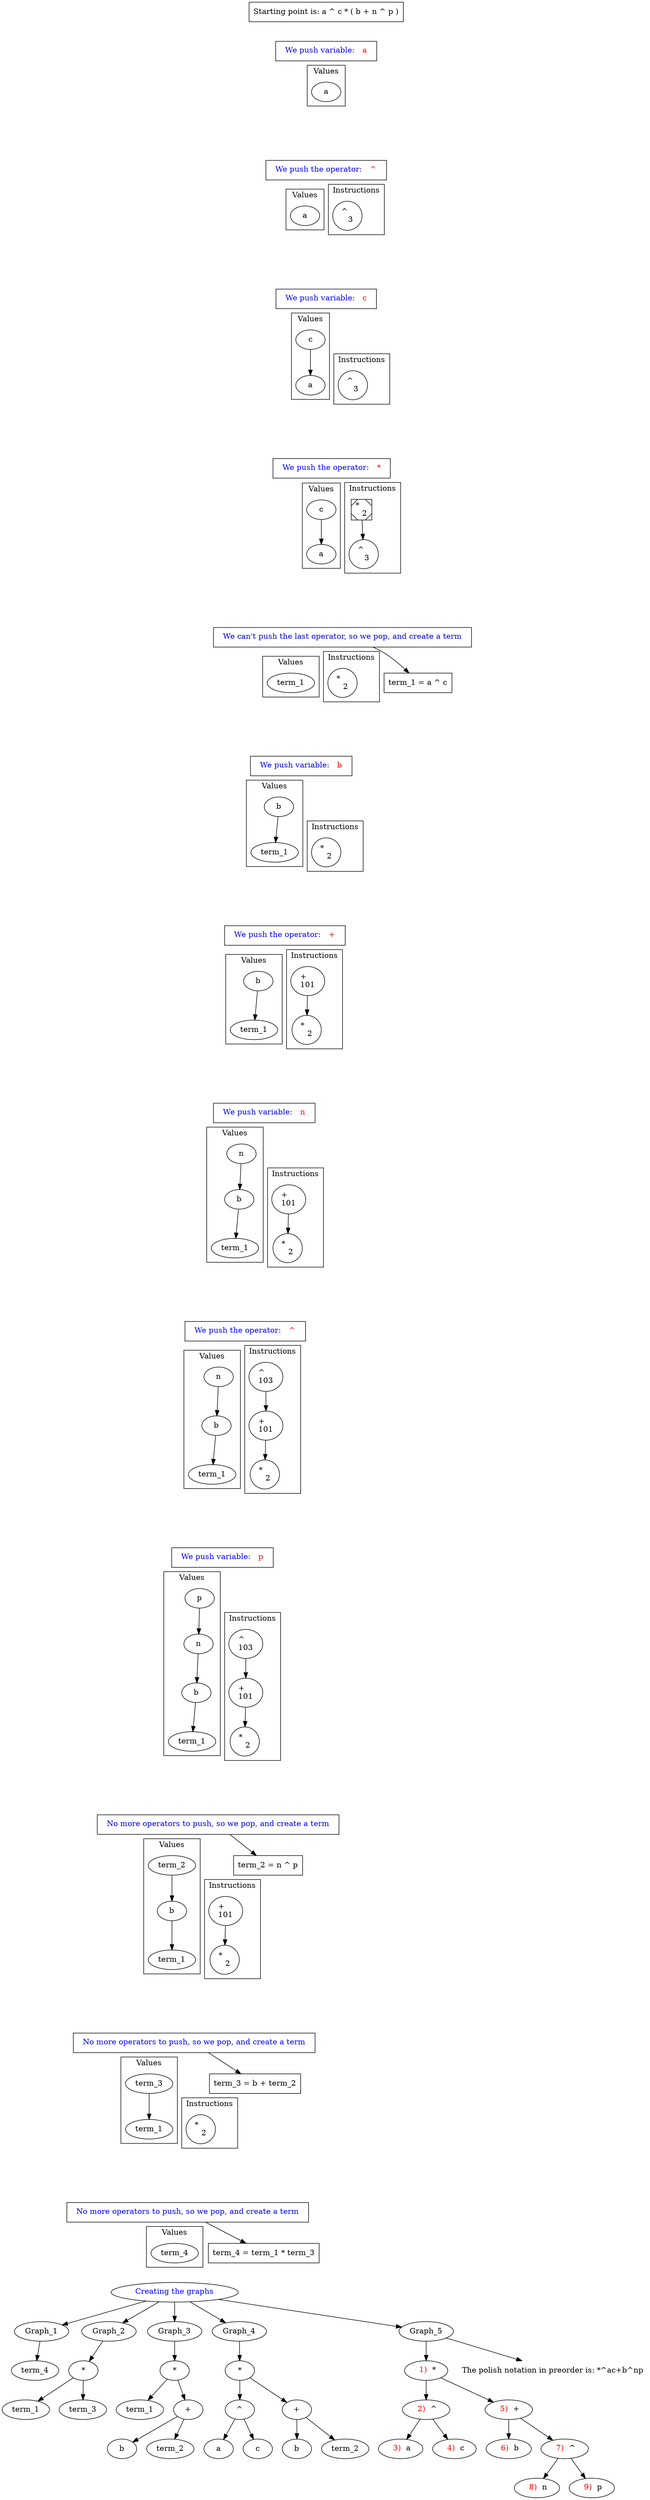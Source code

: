 digraph G {
	start_prop [label="Starting point is: a ^ c * ( b + n ^ p )" shape=box]
	start_prop -> "1_start_1" [label="" color=transparent]
	subgraph cluster_1 {
		"1_1_value_0" [label=a]
		label=Values
	}
	subgraph cluster_2 {
		label=Instructions
	}
	"1_start_1" [label=< <FONT COLOR='BLUE' > We push variable: </FONT> <FONT COLOR='RED' > a </FONT> > shape=box]
	"1_start_1" -> "1_1_value_0" [label="" color=transparent]
	"1_end_1" [label="" color=transparent]
	"1_1_value_0" -> "1_end_1" [label="" color=transparent]
	subgraph cluster_4 {
		"2_4_value_0" [label=a]
		label=Values
	}
	subgraph cluster_5 {
		"2_5_instruction_0" [label="^\l3\r"]
		label=Instructions
	}
	"2_start_2" [label=< <FONT COLOR='BLUE' > We push the operator: </FONT> <FONT COLOR='RED'> ^ </FONT> > shape=box]
	"2_start_2" -> "2_4_value_0" [label="" color=transparent]
	"2_start_2" -> "2_5_instruction_0" [label="" color=transparent]
	"2_end_2" [label="" color=transparent]
	"2_4_value_0" -> "2_end_2" [label="" color=transparent]
	"2_5_instruction_0" -> "2_end_2" [label="" color=transparent]
	"1_end_1" -> "2_start_2" [label="" color=transparent]
	subgraph cluster_7 {
		"3_7_value_0" [label=c]
		"3_7_value_1" [label=a]
		"3_7_value_0" -> "3_7_value_1"
		label=Values
	}
	subgraph cluster_8 {
		"3_8_instruction_0" [label="^\l3\r"]
		label=Instructions
	}
	"3_start_3" [label=< <FONT COLOR='BLUE' > We push variable: </FONT> <FONT COLOR='RED' > c </FONT> > shape=box]
	"3_start_3" -> "3_7_value_0" [label="" color=transparent]
	"3_start_3" -> "3_8_instruction_0" [label="" color=transparent]
	"3_end_3" [label="" color=transparent]
	"3_7_value_1" -> "3_end_3" [label="" color=transparent]
	"3_8_instruction_0" -> "3_end_3" [label="" color=transparent]
	"2_end_2" -> "3_start_3" [label="" color=transparent]
	subgraph cluster_10 {
		"4_10_value_0" [label=c]
		"4_10_value_1" [label=a]
		"4_10_value_0" -> "4_10_value_1"
		label=Values
	}
	subgraph cluster_11 {
		"4_11_instruction_0" [label="*\l2\r" shape=Msquare]
		"4_11_instruction_1" [label="^\l3\r"]
		"4_11_instruction_0" -> "4_11_instruction_1"
		label=Instructions
	}
	"4_start_4" [label=< <FONT COLOR='BLUE' > We push the operator: </FONT> <FONT COLOR='RED'> * </FONT> > shape=box]
	"4_start_4" -> "4_10_value_0" [label="" color=transparent]
	"4_start_4" -> "4_11_instruction_0" [label="" color=transparent]
	"4_end_4" [label="" color=transparent]
	"4_10_value_1" -> "4_end_4" [label="" color=transparent]
	"4_11_instruction_1" -> "4_end_4" [label="" color=transparent]
	"3_end_3" -> "4_start_4" [label="" color=transparent]
	subgraph cluster_13 {
		"5_13_value_0" [label=term_1]
		label=Values
	}
	subgraph cluster_14 {
		"5_14_instruction_0" [label="*\l2\r"]
		label=Instructions
	}
	"5_start_5" [label=< <FONT COLOR='BLUE' > We can't push the last operator, so we pop, and create a term </FONT> > shape=box]
	"5_start_5" -> "5_13_value_0" [label="" color=transparent]
	term_5 [label="term_1 = a ^ c" shape=box]
	"5_start_5" -> term_5
	"5_start_5" -> "5_14_instruction_0" [label="" color=transparent]
	"5_end_5" [label="" color=transparent]
	"5_13_value_0" -> "5_end_5" [label="" color=transparent]
	"5_14_instruction_0" -> "5_end_5" [label="" color=transparent]
	"4_end_4" -> "5_start_5" [label="" color=transparent]
	subgraph cluster_16 {
		"6_16_value_0" [label=b]
		"6_16_value_1" [label=term_1]
		"6_16_value_0" -> "6_16_value_1"
		label=Values
	}
	subgraph cluster_17 {
		"6_17_instruction_0" [label="*\l2\r"]
		label=Instructions
	}
	"6_start_6" [label=< <FONT COLOR='BLUE' > We push variable: </FONT> <FONT COLOR='RED' > b </FONT> > shape=box]
	"6_start_6" -> "6_16_value_0" [label="" color=transparent]
	"6_start_6" -> "6_17_instruction_0" [label="" color=transparent]
	"6_end_6" [label="" color=transparent]
	"6_16_value_1" -> "6_end_6" [label="" color=transparent]
	"6_17_instruction_0" -> "6_end_6" [label="" color=transparent]
	"5_end_5" -> "6_start_6" [label="" color=transparent]
	subgraph cluster_19 {
		"7_19_value_0" [label=b]
		"7_19_value_1" [label=term_1]
		"7_19_value_0" -> "7_19_value_1"
		label=Values
	}
	subgraph cluster_20 {
		"7_20_instruction_0" [label="+\l101\r"]
		"7_20_instruction_1" [label="*\l2\r"]
		"7_20_instruction_0" -> "7_20_instruction_1"
		label=Instructions
	}
	"7_start_7" [label=< <FONT COLOR='BLUE' > We push the operator: </FONT> <FONT COLOR='RED'> + </FONT> > shape=box]
	"7_start_7" -> "7_19_value_0" [label="" color=transparent]
	"7_start_7" -> "7_20_instruction_0" [label="" color=transparent]
	"7_end_7" [label="" color=transparent]
	"7_19_value_1" -> "7_end_7" [label="" color=transparent]
	"7_20_instruction_1" -> "7_end_7" [label="" color=transparent]
	"6_end_6" -> "7_start_7" [label="" color=transparent]
	subgraph cluster_22 {
		"8_22_value_0" [label=n]
		"8_22_value_1" [label=b]
		"8_22_value_2" [label=term_1]
		"8_22_value_0" -> "8_22_value_1"
		"8_22_value_1" -> "8_22_value_2"
		label=Values
	}
	subgraph cluster_23 {
		"8_23_instruction_0" [label="+\l101\r"]
		"8_23_instruction_1" [label="*\l2\r"]
		"8_23_instruction_0" -> "8_23_instruction_1"
		label=Instructions
	}
	"8_start_8" [label=< <FONT COLOR='BLUE' > We push variable: </FONT> <FONT COLOR='RED' > n </FONT> > shape=box]
	"8_start_8" -> "8_22_value_0" [label="" color=transparent]
	"8_start_8" -> "8_23_instruction_0" [label="" color=transparent]
	"8_end_8" [label="" color=transparent]
	"8_22_value_2" -> "8_end_8" [label="" color=transparent]
	"8_23_instruction_1" -> "8_end_8" [label="" color=transparent]
	"7_end_7" -> "8_start_8" [label="" color=transparent]
	subgraph cluster_25 {
		"9_25_value_0" [label=n]
		"9_25_value_1" [label=b]
		"9_25_value_2" [label=term_1]
		"9_25_value_0" -> "9_25_value_1"
		"9_25_value_1" -> "9_25_value_2"
		label=Values
	}
	subgraph cluster_26 {
		"9_26_instruction_0" [label="^\l103\r"]
		"9_26_instruction_1" [label="+\l101\r"]
		"9_26_instruction_2" [label="*\l2\r"]
		"9_26_instruction_0" -> "9_26_instruction_1"
		"9_26_instruction_1" -> "9_26_instruction_2"
		label=Instructions
	}
	"9_start_9" [label=< <FONT COLOR='BLUE' > We push the operator: </FONT> <FONT COLOR='RED'> ^ </FONT> > shape=box]
	"9_start_9" -> "9_25_value_0" [label="" color=transparent]
	"9_start_9" -> "9_26_instruction_0" [label="" color=transparent]
	"9_end_9" [label="" color=transparent]
	"9_25_value_2" -> "9_end_9" [label="" color=transparent]
	"9_26_instruction_2" -> "9_end_9" [label="" color=transparent]
	"8_end_8" -> "9_start_9" [label="" color=transparent]
	subgraph cluster_28 {
		"10_28_value_0" [label=p]
		"10_28_value_1" [label=n]
		"10_28_value_2" [label=b]
		"10_28_value_3" [label=term_1]
		"10_28_value_0" -> "10_28_value_1"
		"10_28_value_1" -> "10_28_value_2"
		"10_28_value_2" -> "10_28_value_3"
		label=Values
	}
	subgraph cluster_29 {
		"10_29_instruction_0" [label="^\l103\r"]
		"10_29_instruction_1" [label="+\l101\r"]
		"10_29_instruction_2" [label="*\l2\r"]
		"10_29_instruction_0" -> "10_29_instruction_1"
		"10_29_instruction_1" -> "10_29_instruction_2"
		label=Instructions
	}
	"10_start_10" [label=< <FONT COLOR='BLUE' > We push variable: </FONT> <FONT COLOR='RED' > p </FONT> > shape=box]
	"10_start_10" -> "10_28_value_0" [label="" color=transparent]
	"10_start_10" -> "10_29_instruction_0" [label="" color=transparent]
	"10_end_10" [label="" color=transparent]
	"10_28_value_3" -> "10_end_10" [label="" color=transparent]
	"10_29_instruction_2" -> "10_end_10" [label="" color=transparent]
	"9_end_9" -> "10_start_10" [label="" color=transparent]
	subgraph cluster_31 {
		"11_31_value_0" [label=term_2]
		"11_31_value_1" [label=b]
		"11_31_value_2" [label=term_1]
		"11_31_value_0" -> "11_31_value_1"
		"11_31_value_1" -> "11_31_value_2"
		label=Values
	}
	subgraph cluster_32 {
		"11_32_instruction_0" [label="+\l101\r"]
		"11_32_instruction_1" [label="*\l2\r"]
		"11_32_instruction_0" -> "11_32_instruction_1"
		label=Instructions
	}
	"11_start_11" [label=< <FONT COLOR='BLUE' > No more operators to push, so we pop, and create a term </FONT> > shape=box]
	"11_start_11" -> "11_31_value_0" [label="" color=transparent]
	term_11 [label="term_2 = n ^ p" shape=box]
	"11_start_11" -> term_11
	"11_start_11" -> "11_32_instruction_0" [label="" color=transparent]
	"11_end_11" [label="" color=transparent]
	"11_31_value_2" -> "11_end_11" [label="" color=transparent]
	"11_32_instruction_1" -> "11_end_11" [label="" color=transparent]
	"10_end_10" -> "11_start_11" [label="" color=transparent]
	subgraph cluster_34 {
		"12_34_value_0" [label=term_3]
		"12_34_value_1" [label=term_1]
		"12_34_value_0" -> "12_34_value_1"
		label=Values
	}
	subgraph cluster_35 {
		"12_35_instruction_0" [label="*\l2\r"]
		label=Instructions
	}
	"12_start_12" [label=< <FONT COLOR='BLUE' > No more operators to push, so we pop, and create a term </FONT> > shape=box]
	"12_start_12" -> "12_34_value_0" [label="" color=transparent]
	term_12 [label="term_3 = b + term_2" shape=box]
	"12_start_12" -> term_12
	"12_start_12" -> "12_35_instruction_0" [label="" color=transparent]
	"12_end_12" [label="" color=transparent]
	"12_34_value_1" -> "12_end_12" [label="" color=transparent]
	"12_35_instruction_0" -> "12_end_12" [label="" color=transparent]
	"11_end_11" -> "12_start_12" [label="" color=transparent]
	subgraph cluster_37 {
		"13_37_value_0" [label=term_4]
		label=Values
	}
	subgraph cluster_38 {
		label=Instructions
	}
	"13_start_13" [label=< <FONT COLOR='BLUE' > No more operators to push, so we pop, and create a term </FONT> > shape=box]
	"13_start_13" -> "13_37_value_0" [label="" color=transparent]
	term_13 [label="term_4 = term_1 * term_3" shape=box]
	"13_start_13" -> term_13
	"13_end_13" [label="" color=transparent]
	"13_37_value_0" -> "13_end_13" [label="" color=transparent]
	"12_end_12" -> "13_start_13" [label="" color=transparent]
	Graph_1
	"13_end_13" [label=< <FONT COLOR='BLUE' > Creating the graphs </FONT> > color=black]
	"13_end_13" -> Graph_1
	Graph_1_node_1 [label=term_4]
	Graph_1 -> Graph_1_node_1
	Graph_2
	"13_end_13" [label=< <FONT COLOR='BLUE' > Creating the graphs </FONT> > color=black]
	"13_end_13" -> Graph_2
	Graph_2_node_1 [label="*"]
	Graph_2 -> Graph_2_node_1
	Graph_2_node_2 [label=term_1]
	Graph_2_node_1 -> Graph_2_node_2
	Graph_2_node_3 [label=term_3]
	Graph_2_node_1 -> Graph_2_node_3
	Graph_3
	"13_end_13" [label=< <FONT COLOR='BLUE' > Creating the graphs </FONT> > color=black]
	"13_end_13" -> Graph_3
	Graph_3_node_1 [label="*"]
	Graph_3 -> Graph_3_node_1
	Graph_3_node_2 [label=term_1]
	Graph_3_node_1 -> Graph_3_node_2
	Graph_3_node_3 [label="+"]
	Graph_3_node_1 -> Graph_3_node_3
	Graph_3_node_6 [label=b]
	Graph_3_node_3 -> Graph_3_node_6
	Graph_3_node_7 [label=term_2]
	Graph_3_node_3 -> Graph_3_node_7
	Graph_4
	"13_end_13" [label=< <FONT COLOR='BLUE' > Creating the graphs </FONT> > color=black]
	"13_end_13" -> Graph_4
	Graph_4_node_1 [label="*"]
	Graph_4 -> Graph_4_node_1
	Graph_4_node_2 [label="^"]
	Graph_4_node_1 -> Graph_4_node_2
	Graph_4_node_4 [label=a]
	Graph_4_node_2 -> Graph_4_node_4
	Graph_4_node_5 [label=c]
	Graph_4_node_2 -> Graph_4_node_5
	Graph_4_node_3 [label="+"]
	Graph_4_node_1 -> Graph_4_node_3
	Graph_4_node_6 [label=b]
	Graph_4_node_3 -> Graph_4_node_6
	Graph_4_node_7 [label=term_2]
	Graph_4_node_3 -> Graph_4_node_7
	Graph_5
	"13_end_13" [label=< <FONT COLOR='BLUE' > Creating the graphs </FONT> > color=black]
	"13_end_13" -> Graph_5
	Graph_5_node_1 [label=< <FONT COLOR="RED"> 1) </FONT> * >]
	Graph_5 -> Graph_5_node_1
	Graph_5_node_2 [label=< <FONT COLOR="RED"> 2) </FONT> ^ >]
	Graph_5_node_1 -> Graph_5_node_2
	Graph_5_node_4 [label=< <FONT COLOR="RED"> 3) </FONT> a >]
	Graph_5_node_2 -> Graph_5_node_4
	Graph_5_node_5 [label=< <FONT COLOR="RED"> 4) </FONT> c >]
	Graph_5_node_2 -> Graph_5_node_5
	Graph_5_node_3 [label=< <FONT COLOR="RED"> 5) </FONT> + >]
	Graph_5_node_1 -> Graph_5_node_3
	Graph_5_node_6 [label=< <FONT COLOR="RED"> 6) </FONT> b >]
	Graph_5_node_3 -> Graph_5_node_6
	Graph_5_node_7 [label=< <FONT COLOR="RED"> 7) </FONT> ^ >]
	Graph_5_node_3 -> Graph_5_node_7
	Graph_5_node_14 [label=< <FONT COLOR="RED"> 8) </FONT> n >]
	Graph_5_node_7 -> Graph_5_node_14
	Graph_5_node_15 [label=< <FONT COLOR="RED"> 9) </FONT> p >]
	Graph_5_node_7 -> Graph_5_node_15
	polish [label="The polish notation in preorder is: *^ac+b^np" shape=plaintext]
	Graph_5 -> polish
}
